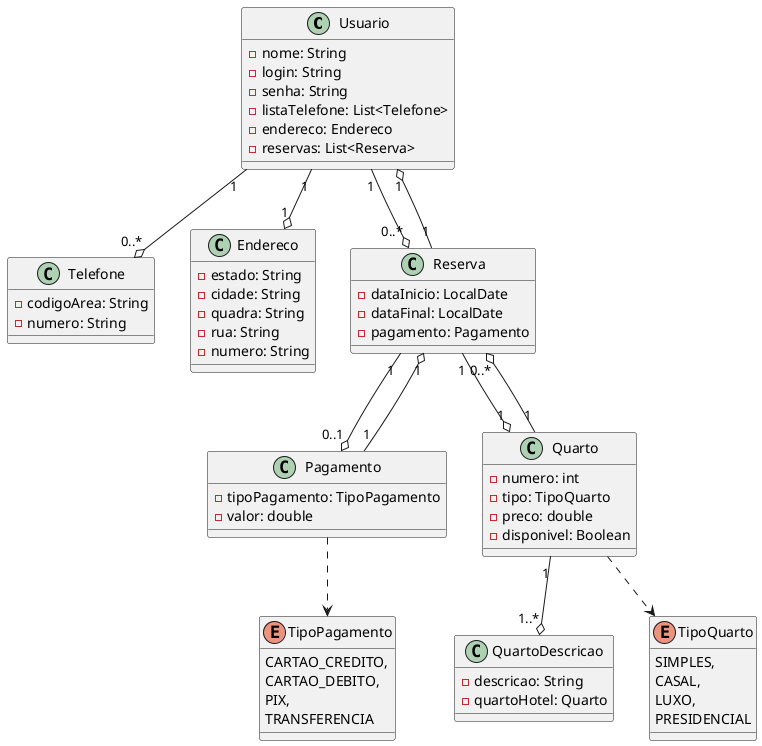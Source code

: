 @startuml Hotel

class Usuario {
  - nome: String
  - login: String
  - senha: String
  - listaTelefone: List<Telefone>
  - endereco: Endereco
  - reservas: List<Reserva>
}

class Telefone {
  - codigoArea: String
  - numero: String
}

class Endereco {
  - estado: String
  - cidade: String
  - quadra: String
  - rua: String
  - numero: String
}

class Reserva {
  - dataInicio: LocalDate
  - dataFinal: LocalDate
  - pagamento: Pagamento
}

class Pagamento {
  - tipoPagamento: TipoPagamento
  - valor: double
}

class Quarto {
  - numero: int
  - tipo: TipoQuarto
  - preco: double
  - disponivel: Boolean
}

class QuartoDescricao {
  - descricao: String
  - quartoHotel: Quarto
}

enum TipoQuarto {
  SIMPLES,
  CASAL,
  LUXO,
  PRESIDENCIAL
}

enum TipoPagamento {
  CARTAO_CREDITO,
  CARTAO_DEBITO,
  PIX,
  TRANSFERENCIA
}

Usuario "1" --o "0..*" Telefone
Usuario "1" --o "1" Endereco
Usuario "1" --o "0..*" Reserva
Reserva "1" --o "1" Quarto
Reserva "1" --o "0..1" Pagamento
Reserva "1" --o "1" Usuario
Pagamento "1" --o "1" Reserva
Quarto "1" --o "1..*" QuartoDescricao
Quarto "1" --o "0..*" Reserva
Quarto ..> TipoQuarto
Pagamento ..> TipoPagamento

@enduml
